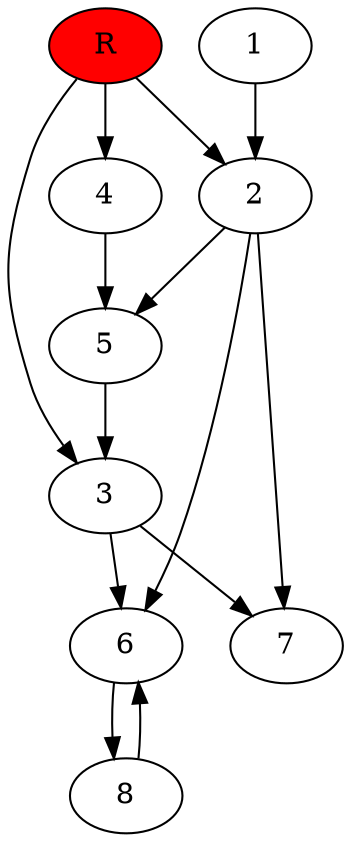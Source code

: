 digraph prb30073 {
	1
	2
	3
	4
	5
	6
	7
	8
	R [fillcolor="#ff0000" style=filled]
	1 -> 2
	2 -> 5
	2 -> 6
	2 -> 7
	3 -> 6
	3 -> 7
	4 -> 5
	5 -> 3
	6 -> 8
	8 -> 6
	R -> 2
	R -> 3
	R -> 4
}
